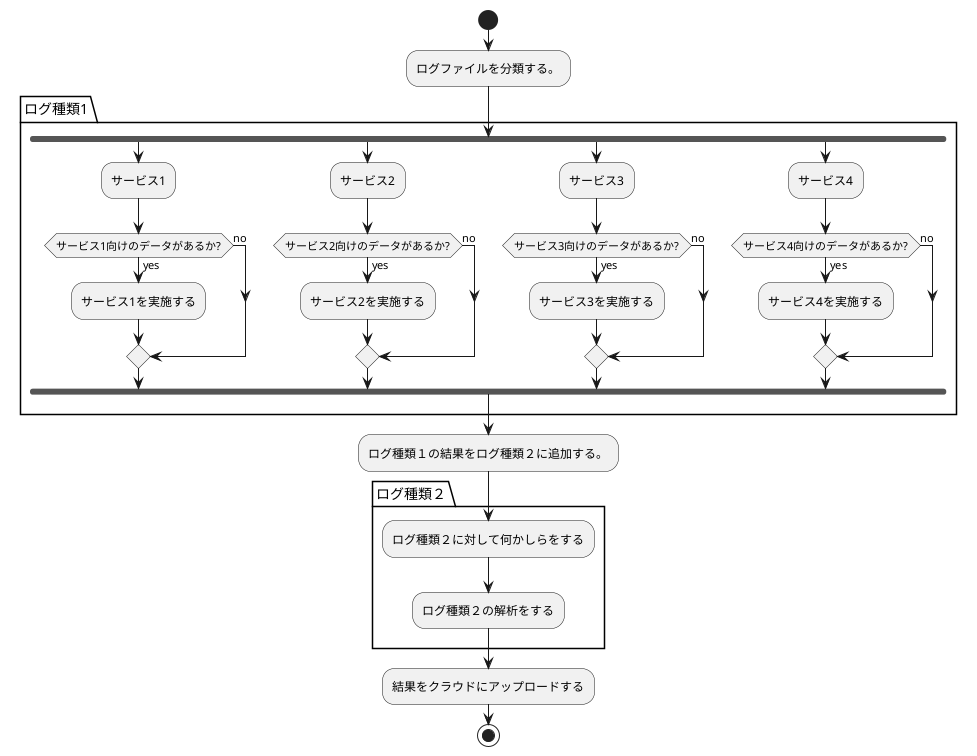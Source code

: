 @startuml

start

:ログファイルを分類する。;

package ログ種類1 {
fork
    :サービス1;
    if (サービス1向けのデータがあるか?) then (yes)
        :サービス1を実施する;
    else (no)
    endif
fork again    
    :サービス2;
    if (サービス2向けのデータがあるか?) then (yes)
        :サービス2を実施する;
    else (no)
    endif
fork again
    :サービス3;
    if (サービス3向けのデータがあるか?) then (yes)
        :サービス3を実施する;
    else (no)
    endif
fork again
    :サービス4;
    if (サービス4向けのデータがあるか?) then (yes)
        :サービス4を実施する;
    else (no)
    endif
fork end
}
:ログ種類１の結果をログ種類２に追加する。;
package ログ種類２ {
    :ログ種類２に対して何かしらをする;
    :ログ種類２の解析をする;
}


:結果をクラウドにアップロードする;

stop

@enduml